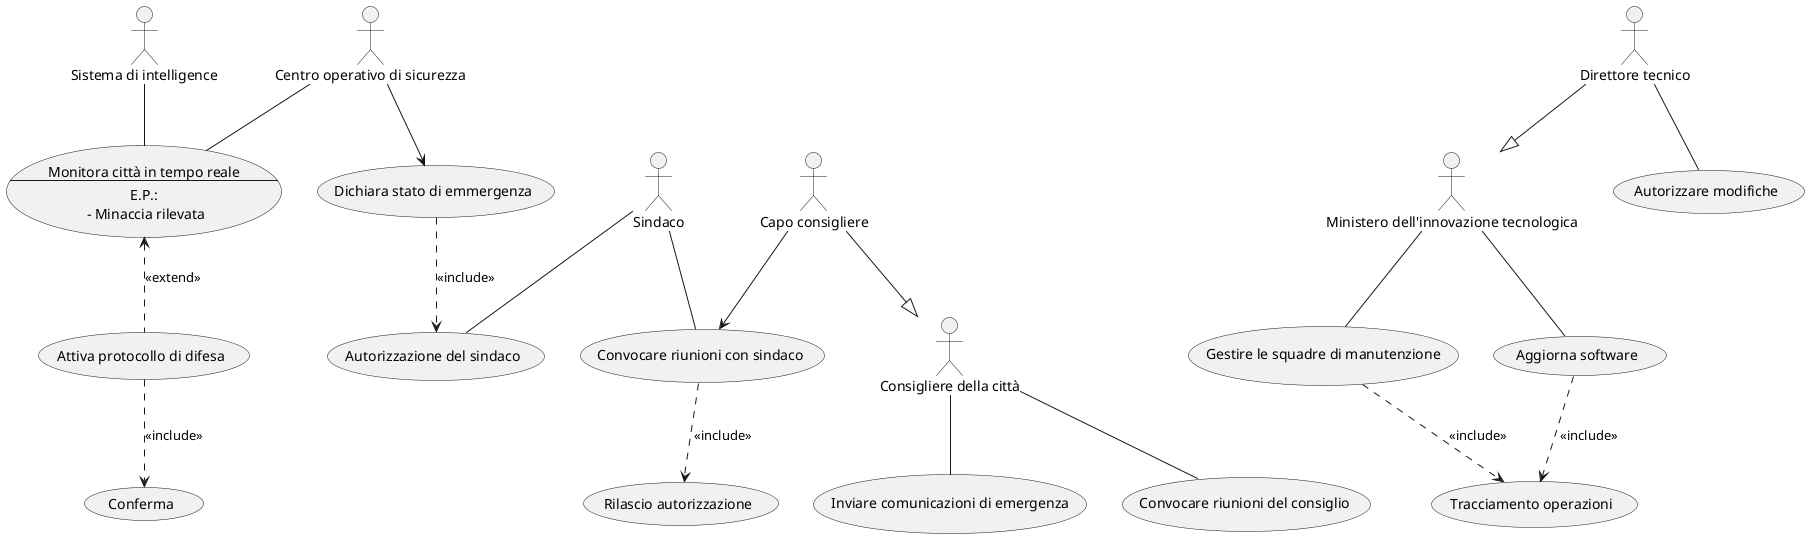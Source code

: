 @startuml
    :Consigliere della città: as CC
    :Capo consigliere: as HeadC

    :Centro operativo di sicurezza: as COS
    :Sistema di intelligence: as SI
    :Sindaco: as S

    :Ministero dell'innovazione tecnologica: as MIT
    :Direttore tecnico: as DT

    (Inviare comunicazioni di emergenza) as UC1
    (Convocare riunioni del consiglio) as UC2

    (Convocare riunioni con sindaco) as UC3
    (Rilascio autorizzazione) as RA

    usecase UC4 as "
        Monitora città in tempo reale
        --
        E.P.:
         - Minaccia rilevata
    "
    (Attiva protocollo di difesa) as UC5
    (Conferma) as UC6
    (Dichiara stato di emmergenza) as UC7
    (Autorizzazione del sindaco) as UC8

    (Gestire le squadre di manutenzione) as UC9
    (Aggiorna software) as UC10
    (Tracciamento operazioni) as UC11

    (Autorizzare modifiche) as UC12

    CC -- UC1
    CC -- UC2

    HeadC --|> CC

    HeadC --> UC3
    UC3 ..> RA : <<include>>
    S -- UC3

    COS -- UC4
    UC5 .up.> UC4 : <<extend>>
    SI -- UC4
    UC5 ..> UC6 : <<include>>
    COS --> UC7
    UC7 ..> UC8 : <<include>>
    S -- UC8

    MIT -- UC9
    MIT -- UC10
    UC9 ..> UC11 : <<include>>
    UC10 ..> UC11 : <<include>>

    DT --|> MIT
    DT -- UC12

@enduml
